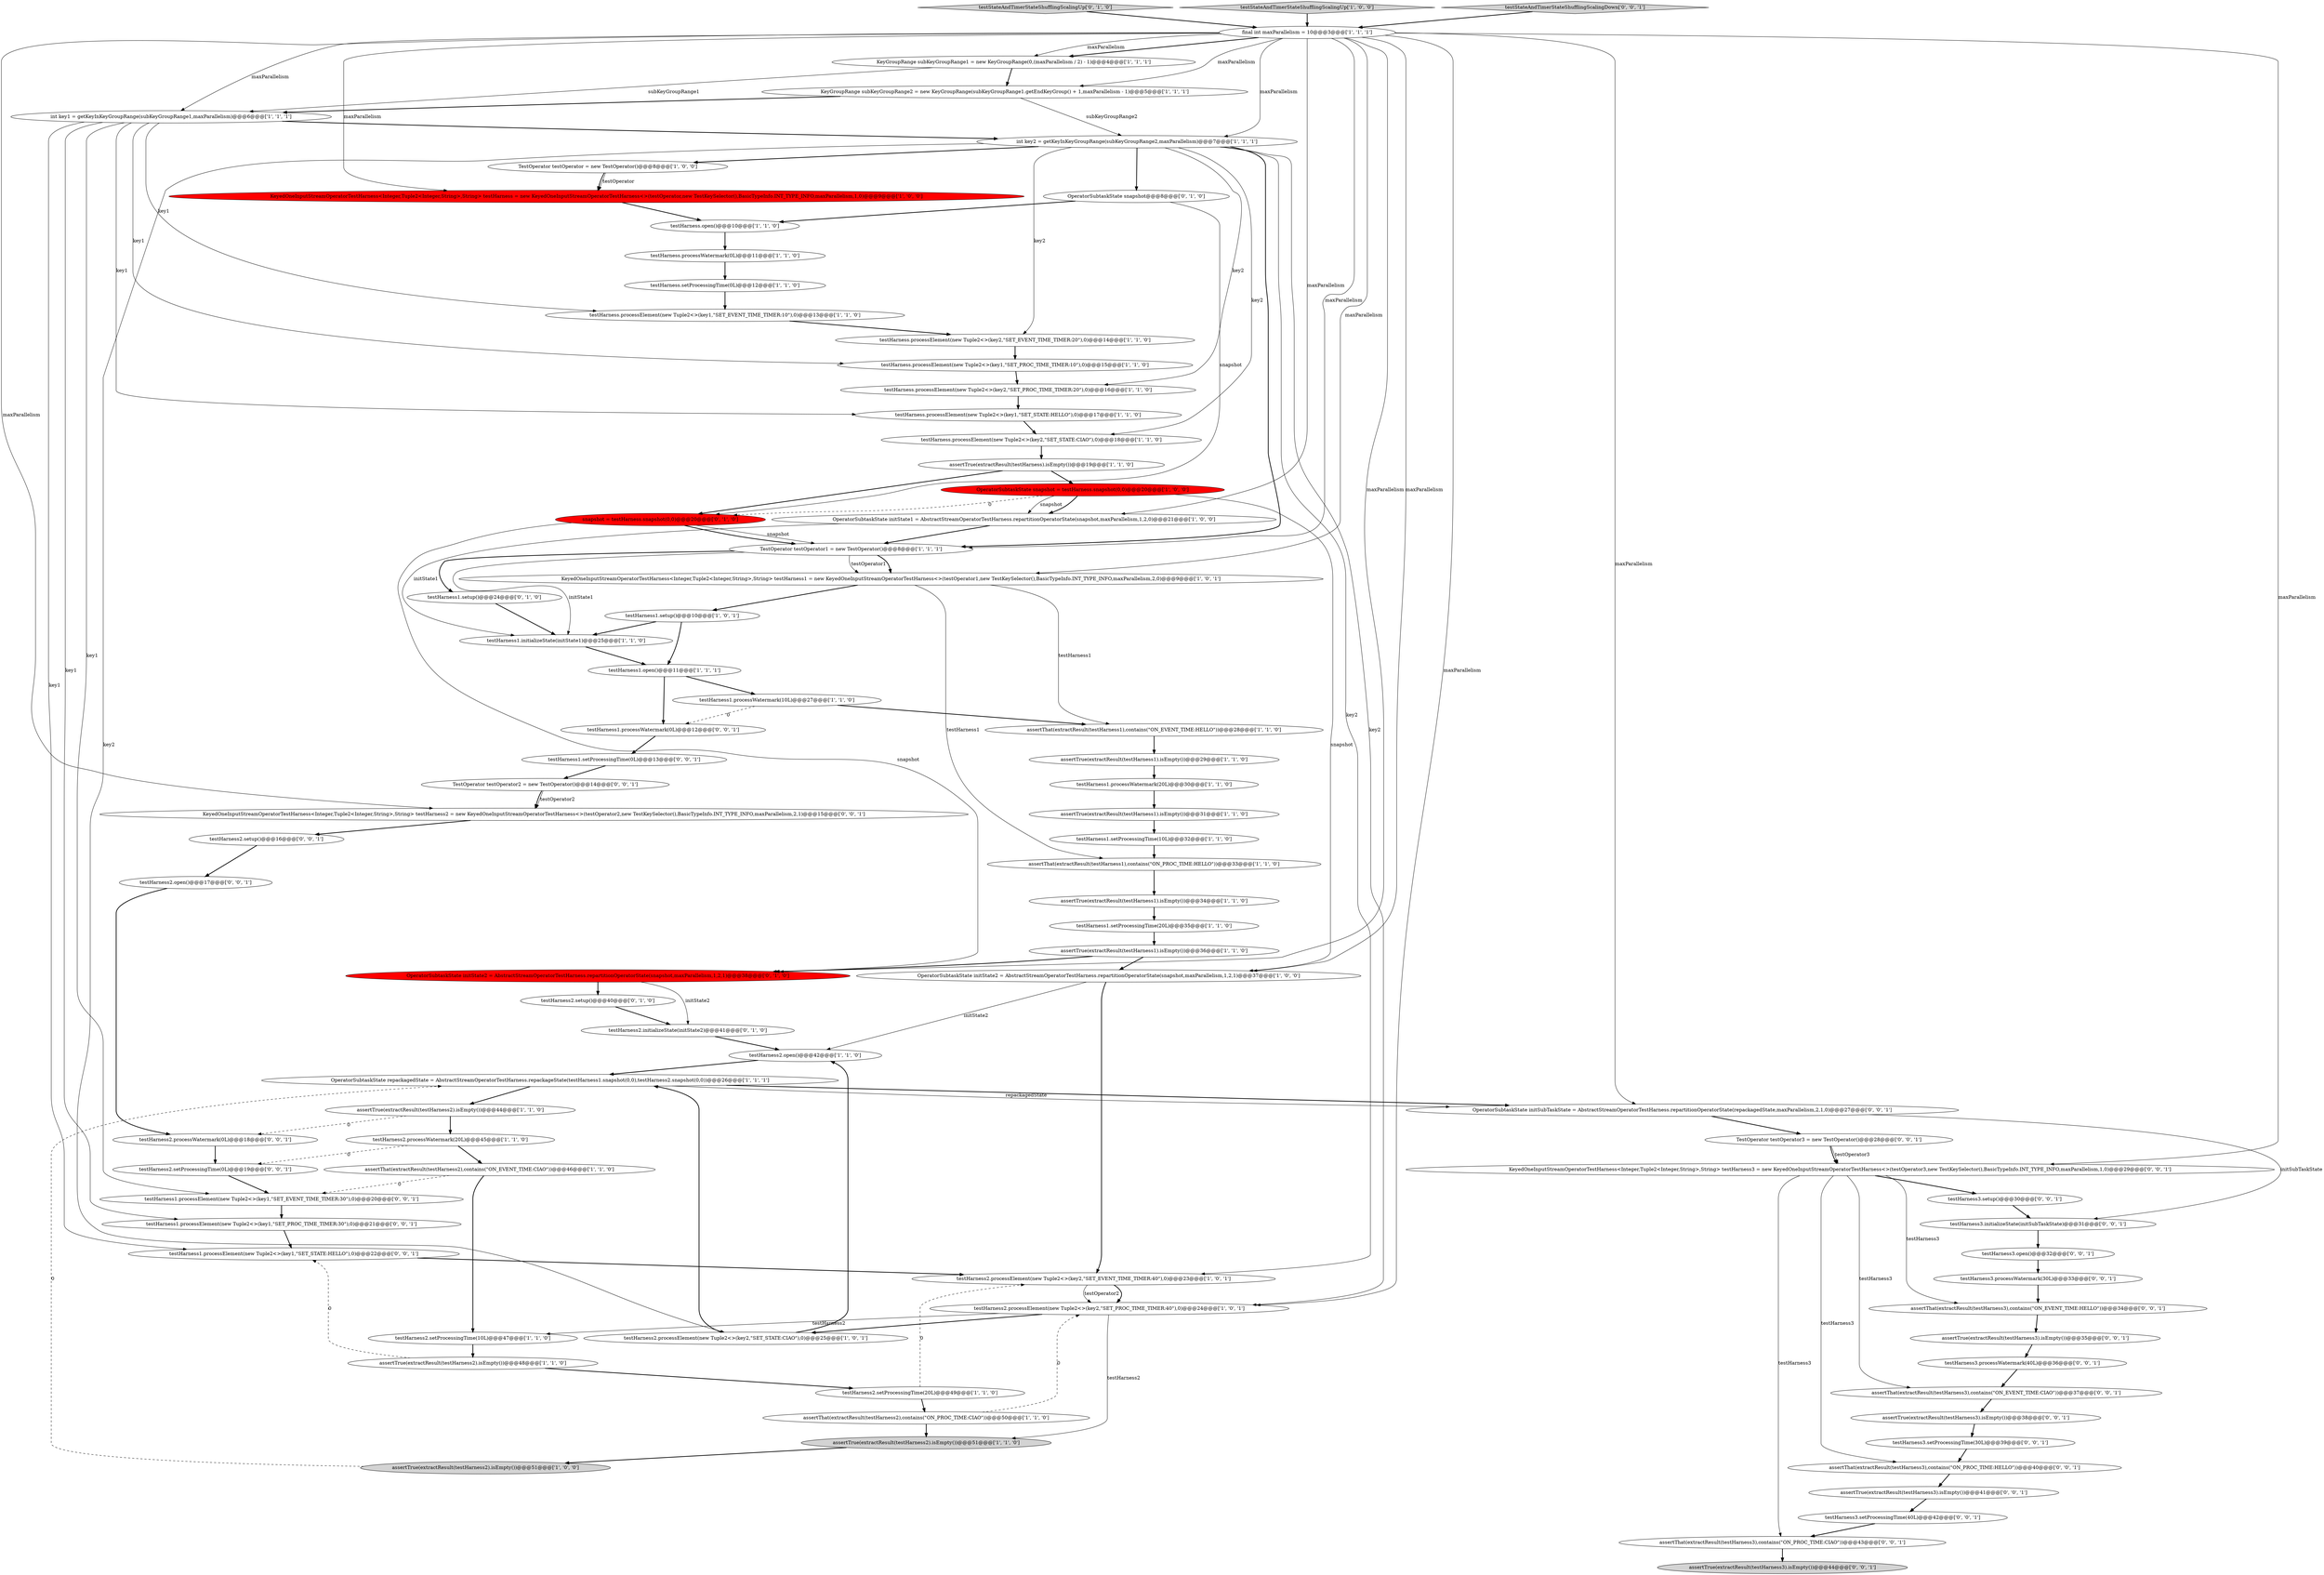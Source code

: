 digraph {
49 [style = filled, label = "OperatorSubtaskState initState1 = AbstractStreamOperatorTestHarness.repartitionOperatorState(snapshot,maxParallelism,1,2,0)@@@21@@@['1', '0', '0']", fillcolor = white, shape = ellipse image = "AAA0AAABBB1BBB"];
79 [style = filled, label = "assertThat(extractResult(testHarness3),contains(\"ON_PROC_TIME:HELLO\"))@@@40@@@['0', '0', '1']", fillcolor = white, shape = ellipse image = "AAA0AAABBB3BBB"];
27 [style = filled, label = "TestOperator testOperator = new TestOperator()@@@8@@@['1', '0', '0']", fillcolor = white, shape = ellipse image = "AAA0AAABBB1BBB"];
14 [style = filled, label = "testHarness.processElement(new Tuple2<>(key2,\"SET_STATE:CIAO\"),0)@@@18@@@['1', '1', '0']", fillcolor = white, shape = ellipse image = "AAA0AAABBB1BBB"];
13 [style = filled, label = "final int maxParallelism = 10@@@3@@@['1', '1', '1']", fillcolor = white, shape = ellipse image = "AAA0AAABBB1BBB"];
4 [style = filled, label = "assertTrue(extractResult(testHarness2).isEmpty())@@@51@@@['1', '0', '0']", fillcolor = lightgray, shape = ellipse image = "AAA0AAABBB1BBB"];
38 [style = filled, label = "assertTrue(extractResult(testHarness1).isEmpty())@@@31@@@['1', '1', '0']", fillcolor = white, shape = ellipse image = "AAA0AAABBB1BBB"];
77 [style = filled, label = "testHarness3.processWatermark(40L)@@@36@@@['0', '0', '1']", fillcolor = white, shape = ellipse image = "AAA0AAABBB3BBB"];
47 [style = filled, label = "testHarness2.setProcessingTime(20L)@@@49@@@['1', '1', '0']", fillcolor = white, shape = ellipse image = "AAA0AAABBB1BBB"];
3 [style = filled, label = "testHarness.processElement(new Tuple2<>(key1,\"SET_STATE:HELLO\"),0)@@@17@@@['1', '1', '0']", fillcolor = white, shape = ellipse image = "AAA0AAABBB1BBB"];
10 [style = filled, label = "KeyGroupRange subKeyGroupRange1 = new KeyGroupRange(0,(maxParallelism / 2) - 1)@@@4@@@['1', '1', '1']", fillcolor = white, shape = ellipse image = "AAA0AAABBB1BBB"];
56 [style = filled, label = "testHarness2.initializeState(initState2)@@@41@@@['0', '1', '0']", fillcolor = white, shape = ellipse image = "AAA0AAABBB2BBB"];
17 [style = filled, label = "testHarness.processElement(new Tuple2<>(key1,\"SET_EVENT_TIME_TIMER:10\"),0)@@@13@@@['1', '1', '0']", fillcolor = white, shape = ellipse image = "AAA0AAABBB1BBB"];
30 [style = filled, label = "OperatorSubtaskState initState2 = AbstractStreamOperatorTestHarness.repartitionOperatorState(snapshot,maxParallelism,1,2,1)@@@37@@@['1', '0', '0']", fillcolor = white, shape = ellipse image = "AAA0AAABBB1BBB"];
63 [style = filled, label = "assertTrue(extractResult(testHarness3).isEmpty())@@@41@@@['0', '0', '1']", fillcolor = white, shape = ellipse image = "AAA0AAABBB3BBB"];
6 [style = filled, label = "int key2 = getKeyInKeyGroupRange(subKeyGroupRange2,maxParallelism)@@@7@@@['1', '1', '1']", fillcolor = white, shape = ellipse image = "AAA0AAABBB1BBB"];
53 [style = filled, label = "OperatorSubtaskState initState2 = AbstractStreamOperatorTestHarness.repartitionOperatorState(snapshot,maxParallelism,1,2,1)@@@38@@@['0', '1', '0']", fillcolor = red, shape = ellipse image = "AAA1AAABBB2BBB"];
52 [style = filled, label = "testHarness1.setup()@@@24@@@['0', '1', '0']", fillcolor = white, shape = ellipse image = "AAA0AAABBB2BBB"];
55 [style = filled, label = "snapshot = testHarness.snapshot(0,0)@@@20@@@['0', '1', '0']", fillcolor = red, shape = ellipse image = "AAA1AAABBB2BBB"];
76 [style = filled, label = "testHarness3.setProcessingTime(30L)@@@39@@@['0', '0', '1']", fillcolor = white, shape = ellipse image = "AAA0AAABBB3BBB"];
86 [style = filled, label = "assertThat(extractResult(testHarness3),contains(\"ON_PROC_TIME:CIAO\"))@@@43@@@['0', '0', '1']", fillcolor = white, shape = ellipse image = "AAA0AAABBB3BBB"];
21 [style = filled, label = "KeyedOneInputStreamOperatorTestHarness<Integer,Tuple2<Integer,String>,String> testHarness = new KeyedOneInputStreamOperatorTestHarness<>(testOperator,new TestKeySelector(),BasicTypeInfo.INT_TYPE_INFO,maxParallelism,1,0)@@@9@@@['1', '0', '0']", fillcolor = red, shape = ellipse image = "AAA1AAABBB1BBB"];
42 [style = filled, label = "assertThat(extractResult(testHarness1),contains(\"ON_EVENT_TIME:HELLO\"))@@@28@@@['1', '1', '0']", fillcolor = white, shape = ellipse image = "AAA0AAABBB1BBB"];
71 [style = filled, label = "testHarness2.setProcessingTime(0L)@@@19@@@['0', '0', '1']", fillcolor = white, shape = ellipse image = "AAA0AAABBB3BBB"];
15 [style = filled, label = "KeyedOneInputStreamOperatorTestHarness<Integer,Tuple2<Integer,String>,String> testHarness1 = new KeyedOneInputStreamOperatorTestHarness<>(testOperator1,new TestKeySelector(),BasicTypeInfo.INT_TYPE_INFO,maxParallelism,2,0)@@@9@@@['1', '0', '1']", fillcolor = white, shape = ellipse image = "AAA0AAABBB1BBB"];
62 [style = filled, label = "testHarness3.setup()@@@30@@@['0', '0', '1']", fillcolor = white, shape = ellipse image = "AAA0AAABBB3BBB"];
33 [style = filled, label = "testHarness1.processWatermark(10L)@@@27@@@['1', '1', '0']", fillcolor = white, shape = ellipse image = "AAA0AAABBB1BBB"];
73 [style = filled, label = "KeyedOneInputStreamOperatorTestHarness<Integer,Tuple2<Integer,String>,String> testHarness2 = new KeyedOneInputStreamOperatorTestHarness<>(testOperator2,new TestKeySelector(),BasicTypeInfo.INT_TYPE_INFO,maxParallelism,2,1)@@@15@@@['0', '0', '1']", fillcolor = white, shape = ellipse image = "AAA0AAABBB3BBB"];
22 [style = filled, label = "testHarness.processElement(new Tuple2<>(key2,\"SET_PROC_TIME_TIMER:20\"),0)@@@16@@@['1', '1', '0']", fillcolor = white, shape = ellipse image = "AAA0AAABBB1BBB"];
35 [style = filled, label = "testHarness2.processWatermark(20L)@@@45@@@['1', '1', '0']", fillcolor = white, shape = ellipse image = "AAA0AAABBB1BBB"];
70 [style = filled, label = "testHarness1.processElement(new Tuple2<>(key1,\"SET_EVENT_TIME_TIMER:30\"),0)@@@20@@@['0', '0', '1']", fillcolor = white, shape = ellipse image = "AAA0AAABBB3BBB"];
64 [style = filled, label = "assertTrue(extractResult(testHarness3).isEmpty())@@@35@@@['0', '0', '1']", fillcolor = white, shape = ellipse image = "AAA0AAABBB3BBB"];
60 [style = filled, label = "KeyedOneInputStreamOperatorTestHarness<Integer,Tuple2<Integer,String>,String> testHarness3 = new KeyedOneInputStreamOperatorTestHarness<>(testOperator3,new TestKeySelector(),BasicTypeInfo.INT_TYPE_INFO,maxParallelism,1,0)@@@29@@@['0', '0', '1']", fillcolor = white, shape = ellipse image = "AAA0AAABBB3BBB"];
8 [style = filled, label = "testHarness.processElement(new Tuple2<>(key1,\"SET_PROC_TIME_TIMER:10\"),0)@@@15@@@['1', '1', '0']", fillcolor = white, shape = ellipse image = "AAA0AAABBB1BBB"];
57 [style = filled, label = "testHarness1.processWatermark(0L)@@@12@@@['0', '0', '1']", fillcolor = white, shape = ellipse image = "AAA0AAABBB3BBB"];
41 [style = filled, label = "OperatorSubtaskState snapshot = testHarness.snapshot(0,0)@@@20@@@['1', '0', '0']", fillcolor = red, shape = ellipse image = "AAA1AAABBB1BBB"];
32 [style = filled, label = "testHarness.open()@@@10@@@['1', '1', '0']", fillcolor = white, shape = ellipse image = "AAA0AAABBB1BBB"];
67 [style = filled, label = "testHarness3.open()@@@32@@@['0', '0', '1']", fillcolor = white, shape = ellipse image = "AAA0AAABBB3BBB"];
65 [style = filled, label = "assertTrue(extractResult(testHarness3).isEmpty())@@@44@@@['0', '0', '1']", fillcolor = lightgray, shape = ellipse image = "AAA0AAABBB3BBB"];
59 [style = filled, label = "testHarness1.processElement(new Tuple2<>(key1,\"SET_STATE:HELLO\"),0)@@@22@@@['0', '0', '1']", fillcolor = white, shape = ellipse image = "AAA0AAABBB3BBB"];
37 [style = filled, label = "KeyGroupRange subKeyGroupRange2 = new KeyGroupRange(subKeyGroupRange1.getEndKeyGroup() + 1,maxParallelism - 1)@@@5@@@['1', '1', '1']", fillcolor = white, shape = ellipse image = "AAA0AAABBB1BBB"];
80 [style = filled, label = "testHarness1.processElement(new Tuple2<>(key1,\"SET_PROC_TIME_TIMER:30\"),0)@@@21@@@['0', '0', '1']", fillcolor = white, shape = ellipse image = "AAA0AAABBB3BBB"];
72 [style = filled, label = "testHarness3.setProcessingTime(40L)@@@42@@@['0', '0', '1']", fillcolor = white, shape = ellipse image = "AAA0AAABBB3BBB"];
45 [style = filled, label = "TestOperator testOperator1 = new TestOperator()@@@8@@@['1', '1', '1']", fillcolor = white, shape = ellipse image = "AAA0AAABBB1BBB"];
9 [style = filled, label = "testHarness2.open()@@@42@@@['1', '1', '0']", fillcolor = white, shape = ellipse image = "AAA0AAABBB1BBB"];
19 [style = filled, label = "assertTrue(extractResult(testHarness1).isEmpty())@@@34@@@['1', '1', '0']", fillcolor = white, shape = ellipse image = "AAA0AAABBB1BBB"];
83 [style = filled, label = "testHarness3.initializeState(initSubTaskState)@@@31@@@['0', '0', '1']", fillcolor = white, shape = ellipse image = "AAA0AAABBB3BBB"];
85 [style = filled, label = "testHarness3.processWatermark(30L)@@@33@@@['0', '0', '1']", fillcolor = white, shape = ellipse image = "AAA0AAABBB3BBB"];
61 [style = filled, label = "testHarness2.setup()@@@16@@@['0', '0', '1']", fillcolor = white, shape = ellipse image = "AAA0AAABBB3BBB"];
36 [style = filled, label = "assertThat(extractResult(testHarness1),contains(\"ON_PROC_TIME:HELLO\"))@@@33@@@['1', '1', '0']", fillcolor = white, shape = ellipse image = "AAA0AAABBB1BBB"];
7 [style = filled, label = "int key1 = getKeyInKeyGroupRange(subKeyGroupRange1,maxParallelism)@@@6@@@['1', '1', '1']", fillcolor = white, shape = ellipse image = "AAA0AAABBB1BBB"];
29 [style = filled, label = "testHarness1.open()@@@11@@@['1', '1', '1']", fillcolor = white, shape = ellipse image = "AAA0AAABBB1BBB"];
68 [style = filled, label = "testHarness2.processWatermark(0L)@@@18@@@['0', '0', '1']", fillcolor = white, shape = ellipse image = "AAA0AAABBB3BBB"];
26 [style = filled, label = "assertTrue(extractResult(testHarness2).isEmpty())@@@48@@@['1', '1', '0']", fillcolor = white, shape = ellipse image = "AAA0AAABBB1BBB"];
40 [style = filled, label = "testHarness2.processElement(new Tuple2<>(key2,\"SET_PROC_TIME_TIMER:40\"),0)@@@24@@@['1', '0', '1']", fillcolor = white, shape = ellipse image = "AAA0AAABBB1BBB"];
28 [style = filled, label = "testHarness1.initializeState(initState1)@@@25@@@['1', '1', '0']", fillcolor = white, shape = ellipse image = "AAA0AAABBB1BBB"];
75 [style = filled, label = "assertThat(extractResult(testHarness3),contains(\"ON_EVENT_TIME:CIAO\"))@@@37@@@['0', '0', '1']", fillcolor = white, shape = ellipse image = "AAA0AAABBB3BBB"];
43 [style = filled, label = "testHarness2.processElement(new Tuple2<>(key2,\"SET_STATE:CIAO\"),0)@@@25@@@['1', '0', '1']", fillcolor = white, shape = ellipse image = "AAA0AAABBB1BBB"];
5 [style = filled, label = "testHarness.processElement(new Tuple2<>(key2,\"SET_EVENT_TIME_TIMER:20\"),0)@@@14@@@['1', '1', '0']", fillcolor = white, shape = ellipse image = "AAA0AAABBB1BBB"];
1 [style = filled, label = "assertThat(extractResult(testHarness2),contains(\"ON_PROC_TIME:CIAO\"))@@@50@@@['1', '1', '0']", fillcolor = white, shape = ellipse image = "AAA0AAABBB1BBB"];
18 [style = filled, label = "assertTrue(extractResult(testHarness2).isEmpty())@@@44@@@['1', '1', '0']", fillcolor = white, shape = ellipse image = "AAA0AAABBB1BBB"];
0 [style = filled, label = "testHarness1.processWatermark(20L)@@@30@@@['1', '1', '0']", fillcolor = white, shape = ellipse image = "AAA0AAABBB1BBB"];
25 [style = filled, label = "testHarness2.processElement(new Tuple2<>(key2,\"SET_EVENT_TIME_TIMER:40\"),0)@@@23@@@['1', '0', '1']", fillcolor = white, shape = ellipse image = "AAA0AAABBB1BBB"];
48 [style = filled, label = "testHarness.setProcessingTime(0L)@@@12@@@['1', '1', '0']", fillcolor = white, shape = ellipse image = "AAA0AAABBB1BBB"];
16 [style = filled, label = "testHarness2.setProcessingTime(10L)@@@47@@@['1', '1', '0']", fillcolor = white, shape = ellipse image = "AAA0AAABBB1BBB"];
24 [style = filled, label = "assertTrue(extractResult(testHarness1).isEmpty())@@@36@@@['1', '1', '0']", fillcolor = white, shape = ellipse image = "AAA0AAABBB1BBB"];
44 [style = filled, label = "assertTrue(extractResult(testHarness).isEmpty())@@@19@@@['1', '1', '0']", fillcolor = white, shape = ellipse image = "AAA0AAABBB1BBB"];
74 [style = filled, label = "assertThat(extractResult(testHarness3),contains(\"ON_EVENT_TIME:HELLO\"))@@@34@@@['0', '0', '1']", fillcolor = white, shape = ellipse image = "AAA0AAABBB3BBB"];
50 [style = filled, label = "testStateAndTimerStateShufflingScalingUp['0', '1', '0']", fillcolor = lightgray, shape = diamond image = "AAA0AAABBB2BBB"];
39 [style = filled, label = "testHarness1.setup()@@@10@@@['1', '0', '1']", fillcolor = white, shape = ellipse image = "AAA0AAABBB1BBB"];
23 [style = filled, label = "testStateAndTimerStateShufflingScalingUp['1', '0', '0']", fillcolor = lightgray, shape = diamond image = "AAA0AAABBB1BBB"];
84 [style = filled, label = "testHarness2.open()@@@17@@@['0', '0', '1']", fillcolor = white, shape = ellipse image = "AAA0AAABBB3BBB"];
31 [style = filled, label = "testHarness1.setProcessingTime(20L)@@@35@@@['1', '1', '0']", fillcolor = white, shape = ellipse image = "AAA0AAABBB1BBB"];
11 [style = filled, label = "testHarness.processWatermark(0L)@@@11@@@['1', '1', '0']", fillcolor = white, shape = ellipse image = "AAA0AAABBB1BBB"];
78 [style = filled, label = "assertTrue(extractResult(testHarness3).isEmpty())@@@38@@@['0', '0', '1']", fillcolor = white, shape = ellipse image = "AAA0AAABBB3BBB"];
46 [style = filled, label = "assertThat(extractResult(testHarness2),contains(\"ON_EVENT_TIME:CIAO\"))@@@46@@@['1', '1', '0']", fillcolor = white, shape = ellipse image = "AAA0AAABBB1BBB"];
34 [style = filled, label = "assertTrue(extractResult(testHarness2).isEmpty())@@@51@@@['1', '1', '0']", fillcolor = lightgray, shape = ellipse image = "AAA0AAABBB1BBB"];
81 [style = filled, label = "TestOperator testOperator3 = new TestOperator()@@@28@@@['0', '0', '1']", fillcolor = white, shape = ellipse image = "AAA0AAABBB3BBB"];
69 [style = filled, label = "TestOperator testOperator2 = new TestOperator()@@@14@@@['0', '0', '1']", fillcolor = white, shape = ellipse image = "AAA0AAABBB3BBB"];
20 [style = filled, label = "testHarness1.setProcessingTime(10L)@@@32@@@['1', '1', '0']", fillcolor = white, shape = ellipse image = "AAA0AAABBB1BBB"];
58 [style = filled, label = "testHarness1.setProcessingTime(0L)@@@13@@@['0', '0', '1']", fillcolor = white, shape = ellipse image = "AAA0AAABBB3BBB"];
2 [style = filled, label = "assertTrue(extractResult(testHarness1).isEmpty())@@@29@@@['1', '1', '0']", fillcolor = white, shape = ellipse image = "AAA0AAABBB1BBB"];
82 [style = filled, label = "OperatorSubtaskState initSubTaskState = AbstractStreamOperatorTestHarness.repartitionOperatorState(repackagedState,maxParallelism,2,1,0)@@@27@@@['0', '0', '1']", fillcolor = white, shape = ellipse image = "AAA0AAABBB3BBB"];
51 [style = filled, label = "OperatorSubtaskState snapshot@@@8@@@['0', '1', '0']", fillcolor = white, shape = ellipse image = "AAA0AAABBB2BBB"];
66 [style = filled, label = "testStateAndTimerStateShufflingScalingDown['0', '0', '1']", fillcolor = lightgray, shape = diamond image = "AAA0AAABBB3BBB"];
54 [style = filled, label = "testHarness2.setup()@@@40@@@['0', '1', '0']", fillcolor = white, shape = ellipse image = "AAA0AAABBB2BBB"];
12 [style = filled, label = "OperatorSubtaskState repackagedState = AbstractStreamOperatorTestHarness.repackageState(testHarness1.snapshot(0,0),testHarness2.snapshot(0,0))@@@26@@@['1', '1', '1']", fillcolor = white, shape = ellipse image = "AAA0AAABBB1BBB"];
63->72 [style = bold, label=""];
70->80 [style = bold, label=""];
54->56 [style = bold, label=""];
71->70 [style = bold, label=""];
72->86 [style = bold, label=""];
46->70 [style = dashed, label="0"];
13->53 [style = solid, label="maxParallelism"];
30->9 [style = solid, label="initState2"];
40->34 [style = solid, label="testHarness2"];
49->28 [style = solid, label="initState1"];
27->21 [style = solid, label="testOperator"];
57->58 [style = bold, label=""];
15->42 [style = solid, label="testHarness1"];
53->54 [style = bold, label=""];
64->77 [style = bold, label=""];
45->28 [style = solid, label="initState1"];
51->32 [style = bold, label=""];
4->12 [style = dashed, label="0"];
24->30 [style = bold, label=""];
1->40 [style = dashed, label="0"];
52->28 [style = bold, label=""];
13->7 [style = solid, label="maxParallelism"];
23->13 [style = bold, label=""];
33->42 [style = bold, label=""];
55->45 [style = solid, label="snapshot"];
73->61 [style = bold, label=""];
12->18 [style = bold, label=""];
18->35 [style = bold, label=""];
32->11 [style = bold, label=""];
24->53 [style = bold, label=""];
75->78 [style = bold, label=""];
7->59 [style = solid, label="key1"];
25->40 [style = bold, label=""];
39->29 [style = bold, label=""];
60->79 [style = solid, label="testHarness3"];
7->17 [style = solid, label="key1"];
17->5 [style = bold, label=""];
66->13 [style = bold, label=""];
42->2 [style = bold, label=""];
7->80 [style = solid, label="key1"];
11->48 [style = bold, label=""];
79->63 [style = bold, label=""];
77->75 [style = bold, label=""];
60->62 [style = bold, label=""];
45->15 [style = solid, label="testOperator1"];
16->26 [style = bold, label=""];
26->47 [style = bold, label=""];
13->10 [style = solid, label="maxParallelism"];
6->40 [style = solid, label="key2"];
41->49 [style = bold, label=""];
48->17 [style = bold, label=""];
13->73 [style = solid, label="maxParallelism"];
6->14 [style = solid, label="key2"];
56->9 [style = bold, label=""];
0->38 [style = bold, label=""];
8->22 [style = bold, label=""];
40->16 [style = solid, label="testHarness2"];
12->82 [style = bold, label=""];
12->82 [style = solid, label="repackagedState"];
25->40 [style = solid, label="testOperator2"];
44->55 [style = bold, label=""];
7->70 [style = solid, label="key1"];
84->68 [style = bold, label=""];
43->12 [style = bold, label=""];
69->73 [style = solid, label="testOperator2"];
60->74 [style = solid, label="testHarness3"];
7->6 [style = bold, label=""];
44->41 [style = bold, label=""];
83->67 [style = bold, label=""];
86->65 [style = bold, label=""];
29->57 [style = bold, label=""];
45->52 [style = bold, label=""];
47->1 [style = bold, label=""];
13->10 [style = bold, label=""];
49->45 [style = bold, label=""];
28->29 [style = bold, label=""];
38->20 [style = bold, label=""];
46->16 [style = bold, label=""];
33->57 [style = dashed, label="0"];
59->25 [style = bold, label=""];
45->15 [style = bold, label=""];
13->49 [style = solid, label="maxParallelism"];
55->53 [style = solid, label="snapshot"];
31->24 [style = bold, label=""];
15->36 [style = solid, label="testHarness1"];
81->60 [style = solid, label="testOperator3"];
6->51 [style = bold, label=""];
13->30 [style = solid, label="maxParallelism"];
80->59 [style = bold, label=""];
60->86 [style = solid, label="testHarness3"];
60->75 [style = solid, label="testHarness3"];
50->13 [style = bold, label=""];
82->83 [style = solid, label="initSubTaskState"];
6->25 [style = solid, label="key2"];
43->9 [style = bold, label=""];
6->43 [style = solid, label="key2"];
37->7 [style = bold, label=""];
6->27 [style = bold, label=""];
2->0 [style = bold, label=""];
1->34 [style = bold, label=""];
13->40 [style = solid, label="maxParallelism"];
62->83 [style = bold, label=""];
13->37 [style = solid, label="maxParallelism"];
9->12 [style = bold, label=""];
40->43 [style = bold, label=""];
37->6 [style = solid, label="subKeyGroupRange2"];
27->21 [style = bold, label=""];
20->36 [style = bold, label=""];
36->19 [style = bold, label=""];
7->8 [style = solid, label="key1"];
10->37 [style = bold, label=""];
82->81 [style = bold, label=""];
5->8 [style = bold, label=""];
85->74 [style = bold, label=""];
26->59 [style = dashed, label="0"];
61->84 [style = bold, label=""];
6->22 [style = solid, label="key2"];
41->55 [style = dashed, label="0"];
41->49 [style = solid, label="snapshot"];
19->31 [style = bold, label=""];
3->14 [style = bold, label=""];
74->64 [style = bold, label=""];
30->25 [style = bold, label=""];
18->68 [style = dashed, label="0"];
81->60 [style = bold, label=""];
14->44 [style = bold, label=""];
13->15 [style = solid, label="maxParallelism"];
39->28 [style = bold, label=""];
7->3 [style = solid, label="key1"];
58->69 [style = bold, label=""];
13->21 [style = solid, label="maxParallelism"];
22->3 [style = bold, label=""];
53->56 [style = solid, label="initState2"];
51->55 [style = solid, label="snapshot"];
13->6 [style = solid, label="maxParallelism"];
29->33 [style = bold, label=""];
10->7 [style = solid, label="subKeyGroupRange1"];
68->71 [style = bold, label=""];
13->60 [style = solid, label="maxParallelism"];
67->85 [style = bold, label=""];
15->39 [style = bold, label=""];
21->32 [style = bold, label=""];
47->25 [style = dashed, label="0"];
6->5 [style = solid, label="key2"];
34->4 [style = bold, label=""];
13->45 [style = solid, label="maxParallelism"];
69->73 [style = bold, label=""];
76->79 [style = bold, label=""];
78->76 [style = bold, label=""];
13->82 [style = solid, label="maxParallelism"];
6->45 [style = bold, label=""];
35->71 [style = dashed, label="0"];
41->30 [style = solid, label="snapshot"];
55->45 [style = bold, label=""];
35->46 [style = bold, label=""];
}

